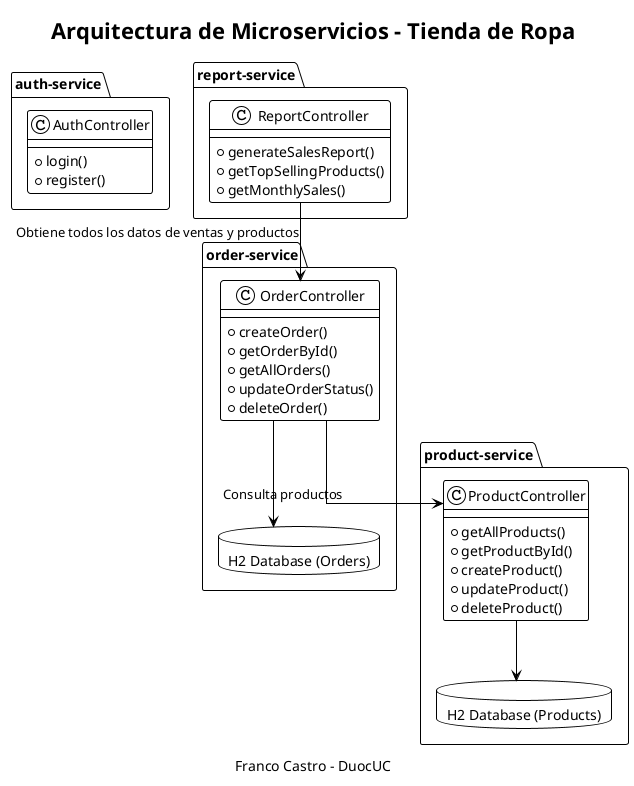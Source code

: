 @startuml Arquitectura de Microservicios - Tienda de Ropa
!theme plain
skinparam linetype ortho
allowmixing

' Definir los componentes principales
title Arquitectura de Microservicios - Tienda de Ropa
caption Franco Castro - DuocUC

' Microservicios basados en los controladores existentes y lo que está realmente implementado

' Auth Service - Solo login básico
package "auth-service" as auth {
  class "AuthController" as authController {
    + login()
    + register()
  }
}

' Product Service
package "product-service" as product {
  class "ProductController" as productController {
    + getAllProducts()
    + getProductById()
    + createProduct()
    + updateProduct()
    + deleteProduct()
  }
  
  database "H2 Database (Products)" as dbProducts
}

' Order Service
package "order-service" as order {
  class "OrderController" as orderController {
    + createOrder()
    + getOrderById()
    + getAllOrders()
    + updateOrderStatus()
    + deleteOrder()
  }
  
  database "H2 Database (Orders)" as dbOrders
}

' Report Service - Sin conexión a base de datos
package "report-service" as report {
  class "ReportController" as reportController {
    + generateSalesReport()
    + getTopSellingProducts()
    + getMonthlySales()
  }
  
}

' Conexiones basadas en los controladores que existen realmente
productController --> dbProducts
orderController --> dbOrders

' Comunicación entre microservicios que está realmente implementada
orderController --> productController: Consulta productos
reportController --> orderController: Obtiene todos los datos de ventas y productos

' legend
'   |= Componente |= Descripción |
'   |<#FFCCCC>| Controladores |
'   |<#CCFFCC>| Bases de datos |
'   | --> | Acceso a datos |
' endlegend

@enduml